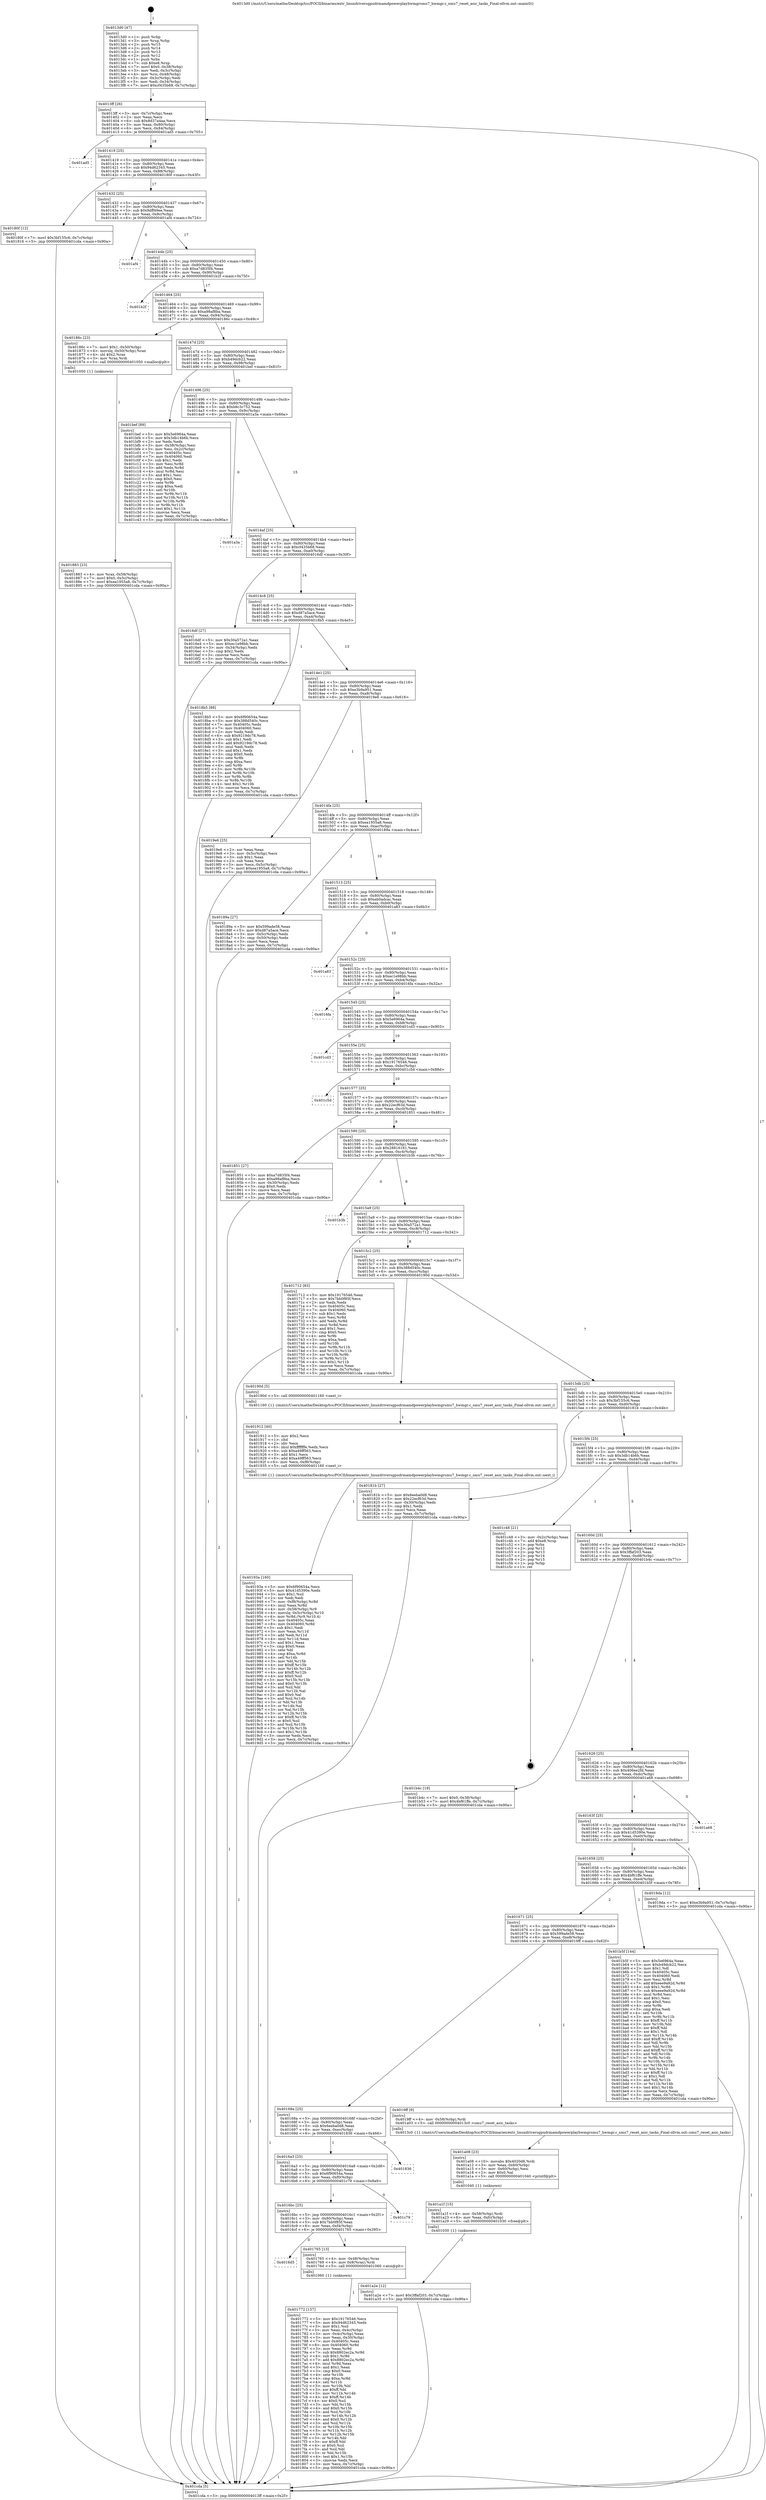 digraph "0x4013d0" {
  label = "0x4013d0 (/mnt/c/Users/mathe/Desktop/tcc/POCII/binaries/extr_linuxdriversgpudrmamdpowerplayhwmgrsmu7_hwmgr.c_smu7_reset_asic_tasks_Final-ollvm.out::main(0))"
  labelloc = "t"
  node[shape=record]

  Entry [label="",width=0.3,height=0.3,shape=circle,fillcolor=black,style=filled]
  "0x4013ff" [label="{
     0x4013ff [26]\l
     | [instrs]\l
     &nbsp;&nbsp;0x4013ff \<+3\>: mov -0x7c(%rbp),%eax\l
     &nbsp;&nbsp;0x401402 \<+2\>: mov %eax,%ecx\l
     &nbsp;&nbsp;0x401404 \<+6\>: sub $0x8d37a4aa,%ecx\l
     &nbsp;&nbsp;0x40140a \<+3\>: mov %eax,-0x80(%rbp)\l
     &nbsp;&nbsp;0x40140d \<+6\>: mov %ecx,-0x84(%rbp)\l
     &nbsp;&nbsp;0x401413 \<+6\>: je 0000000000401ad5 \<main+0x705\>\l
  }"]
  "0x401ad5" [label="{
     0x401ad5\l
  }", style=dashed]
  "0x401419" [label="{
     0x401419 [25]\l
     | [instrs]\l
     &nbsp;&nbsp;0x401419 \<+5\>: jmp 000000000040141e \<main+0x4e\>\l
     &nbsp;&nbsp;0x40141e \<+3\>: mov -0x80(%rbp),%eax\l
     &nbsp;&nbsp;0x401421 \<+5\>: sub $0x94d62345,%eax\l
     &nbsp;&nbsp;0x401426 \<+6\>: mov %eax,-0x88(%rbp)\l
     &nbsp;&nbsp;0x40142c \<+6\>: je 000000000040180f \<main+0x43f\>\l
  }"]
  Exit [label="",width=0.3,height=0.3,shape=circle,fillcolor=black,style=filled,peripheries=2]
  "0x40180f" [label="{
     0x40180f [12]\l
     | [instrs]\l
     &nbsp;&nbsp;0x40180f \<+7\>: movl $0x3bf155c6,-0x7c(%rbp)\l
     &nbsp;&nbsp;0x401816 \<+5\>: jmp 0000000000401cda \<main+0x90a\>\l
  }"]
  "0x401432" [label="{
     0x401432 [25]\l
     | [instrs]\l
     &nbsp;&nbsp;0x401432 \<+5\>: jmp 0000000000401437 \<main+0x67\>\l
     &nbsp;&nbsp;0x401437 \<+3\>: mov -0x80(%rbp),%eax\l
     &nbsp;&nbsp;0x40143a \<+5\>: sub $0x9dff49ee,%eax\l
     &nbsp;&nbsp;0x40143f \<+6\>: mov %eax,-0x8c(%rbp)\l
     &nbsp;&nbsp;0x401445 \<+6\>: je 0000000000401af4 \<main+0x724\>\l
  }"]
  "0x401a2e" [label="{
     0x401a2e [12]\l
     | [instrs]\l
     &nbsp;&nbsp;0x401a2e \<+7\>: movl $0x3ffaf203,-0x7c(%rbp)\l
     &nbsp;&nbsp;0x401a35 \<+5\>: jmp 0000000000401cda \<main+0x90a\>\l
  }"]
  "0x401af4" [label="{
     0x401af4\l
  }", style=dashed]
  "0x40144b" [label="{
     0x40144b [25]\l
     | [instrs]\l
     &nbsp;&nbsp;0x40144b \<+5\>: jmp 0000000000401450 \<main+0x80\>\l
     &nbsp;&nbsp;0x401450 \<+3\>: mov -0x80(%rbp),%eax\l
     &nbsp;&nbsp;0x401453 \<+5\>: sub $0xa7d835f4,%eax\l
     &nbsp;&nbsp;0x401458 \<+6\>: mov %eax,-0x90(%rbp)\l
     &nbsp;&nbsp;0x40145e \<+6\>: je 0000000000401b2f \<main+0x75f\>\l
  }"]
  "0x401a1f" [label="{
     0x401a1f [15]\l
     | [instrs]\l
     &nbsp;&nbsp;0x401a1f \<+4\>: mov -0x58(%rbp),%rdi\l
     &nbsp;&nbsp;0x401a23 \<+6\>: mov %eax,-0xfc(%rbp)\l
     &nbsp;&nbsp;0x401a29 \<+5\>: call 0000000000401030 \<free@plt\>\l
     | [calls]\l
     &nbsp;&nbsp;0x401030 \{1\} (unknown)\l
  }"]
  "0x401b2f" [label="{
     0x401b2f\l
  }", style=dashed]
  "0x401464" [label="{
     0x401464 [25]\l
     | [instrs]\l
     &nbsp;&nbsp;0x401464 \<+5\>: jmp 0000000000401469 \<main+0x99\>\l
     &nbsp;&nbsp;0x401469 \<+3\>: mov -0x80(%rbp),%eax\l
     &nbsp;&nbsp;0x40146c \<+5\>: sub $0xa98af8ba,%eax\l
     &nbsp;&nbsp;0x401471 \<+6\>: mov %eax,-0x94(%rbp)\l
     &nbsp;&nbsp;0x401477 \<+6\>: je 000000000040186c \<main+0x49c\>\l
  }"]
  "0x401a08" [label="{
     0x401a08 [23]\l
     | [instrs]\l
     &nbsp;&nbsp;0x401a08 \<+10\>: movabs $0x4020d6,%rdi\l
     &nbsp;&nbsp;0x401a12 \<+3\>: mov %eax,-0x60(%rbp)\l
     &nbsp;&nbsp;0x401a15 \<+3\>: mov -0x60(%rbp),%esi\l
     &nbsp;&nbsp;0x401a18 \<+2\>: mov $0x0,%al\l
     &nbsp;&nbsp;0x401a1a \<+5\>: call 0000000000401040 \<printf@plt\>\l
     | [calls]\l
     &nbsp;&nbsp;0x401040 \{1\} (unknown)\l
  }"]
  "0x40186c" [label="{
     0x40186c [23]\l
     | [instrs]\l
     &nbsp;&nbsp;0x40186c \<+7\>: movl $0x1,-0x50(%rbp)\l
     &nbsp;&nbsp;0x401873 \<+4\>: movslq -0x50(%rbp),%rax\l
     &nbsp;&nbsp;0x401877 \<+4\>: shl $0x2,%rax\l
     &nbsp;&nbsp;0x40187b \<+3\>: mov %rax,%rdi\l
     &nbsp;&nbsp;0x40187e \<+5\>: call 0000000000401050 \<malloc@plt\>\l
     | [calls]\l
     &nbsp;&nbsp;0x401050 \{1\} (unknown)\l
  }"]
  "0x40147d" [label="{
     0x40147d [25]\l
     | [instrs]\l
     &nbsp;&nbsp;0x40147d \<+5\>: jmp 0000000000401482 \<main+0xb2\>\l
     &nbsp;&nbsp;0x401482 \<+3\>: mov -0x80(%rbp),%eax\l
     &nbsp;&nbsp;0x401485 \<+5\>: sub $0xb49dcb22,%eax\l
     &nbsp;&nbsp;0x40148a \<+6\>: mov %eax,-0x98(%rbp)\l
     &nbsp;&nbsp;0x401490 \<+6\>: je 0000000000401bef \<main+0x81f\>\l
  }"]
  "0x40193a" [label="{
     0x40193a [160]\l
     | [instrs]\l
     &nbsp;&nbsp;0x40193a \<+5\>: mov $0x6f90654a,%ecx\l
     &nbsp;&nbsp;0x40193f \<+5\>: mov $0x41d5390e,%edx\l
     &nbsp;&nbsp;0x401944 \<+3\>: mov $0x1,%sil\l
     &nbsp;&nbsp;0x401947 \<+2\>: xor %edi,%edi\l
     &nbsp;&nbsp;0x401949 \<+7\>: mov -0xf8(%rbp),%r8d\l
     &nbsp;&nbsp;0x401950 \<+4\>: imul %eax,%r8d\l
     &nbsp;&nbsp;0x401954 \<+4\>: mov -0x58(%rbp),%r9\l
     &nbsp;&nbsp;0x401958 \<+4\>: movslq -0x5c(%rbp),%r10\l
     &nbsp;&nbsp;0x40195c \<+4\>: mov %r8d,(%r9,%r10,4)\l
     &nbsp;&nbsp;0x401960 \<+7\>: mov 0x40405c,%eax\l
     &nbsp;&nbsp;0x401967 \<+8\>: mov 0x404060,%r8d\l
     &nbsp;&nbsp;0x40196f \<+3\>: sub $0x1,%edi\l
     &nbsp;&nbsp;0x401972 \<+3\>: mov %eax,%r11d\l
     &nbsp;&nbsp;0x401975 \<+3\>: add %edi,%r11d\l
     &nbsp;&nbsp;0x401978 \<+4\>: imul %r11d,%eax\l
     &nbsp;&nbsp;0x40197c \<+3\>: and $0x1,%eax\l
     &nbsp;&nbsp;0x40197f \<+3\>: cmp $0x0,%eax\l
     &nbsp;&nbsp;0x401982 \<+3\>: sete %bl\l
     &nbsp;&nbsp;0x401985 \<+4\>: cmp $0xa,%r8d\l
     &nbsp;&nbsp;0x401989 \<+4\>: setl %r14b\l
     &nbsp;&nbsp;0x40198d \<+3\>: mov %bl,%r15b\l
     &nbsp;&nbsp;0x401990 \<+4\>: xor $0xff,%r15b\l
     &nbsp;&nbsp;0x401994 \<+3\>: mov %r14b,%r12b\l
     &nbsp;&nbsp;0x401997 \<+4\>: xor $0xff,%r12b\l
     &nbsp;&nbsp;0x40199b \<+4\>: xor $0x0,%sil\l
     &nbsp;&nbsp;0x40199f \<+3\>: mov %r15b,%r13b\l
     &nbsp;&nbsp;0x4019a2 \<+4\>: and $0x0,%r13b\l
     &nbsp;&nbsp;0x4019a6 \<+3\>: and %sil,%bl\l
     &nbsp;&nbsp;0x4019a9 \<+3\>: mov %r12b,%al\l
     &nbsp;&nbsp;0x4019ac \<+2\>: and $0x0,%al\l
     &nbsp;&nbsp;0x4019ae \<+3\>: and %sil,%r14b\l
     &nbsp;&nbsp;0x4019b1 \<+3\>: or %bl,%r13b\l
     &nbsp;&nbsp;0x4019b4 \<+3\>: or %r14b,%al\l
     &nbsp;&nbsp;0x4019b7 \<+3\>: xor %al,%r13b\l
     &nbsp;&nbsp;0x4019ba \<+3\>: or %r12b,%r15b\l
     &nbsp;&nbsp;0x4019bd \<+4\>: xor $0xff,%r15b\l
     &nbsp;&nbsp;0x4019c1 \<+4\>: or $0x0,%sil\l
     &nbsp;&nbsp;0x4019c5 \<+3\>: and %sil,%r15b\l
     &nbsp;&nbsp;0x4019c8 \<+3\>: or %r15b,%r13b\l
     &nbsp;&nbsp;0x4019cb \<+4\>: test $0x1,%r13b\l
     &nbsp;&nbsp;0x4019cf \<+3\>: cmovne %edx,%ecx\l
     &nbsp;&nbsp;0x4019d2 \<+3\>: mov %ecx,-0x7c(%rbp)\l
     &nbsp;&nbsp;0x4019d5 \<+5\>: jmp 0000000000401cda \<main+0x90a\>\l
  }"]
  "0x401bef" [label="{
     0x401bef [89]\l
     | [instrs]\l
     &nbsp;&nbsp;0x401bef \<+5\>: mov $0x5e6964a,%eax\l
     &nbsp;&nbsp;0x401bf4 \<+5\>: mov $0x3db14b6b,%ecx\l
     &nbsp;&nbsp;0x401bf9 \<+2\>: xor %edx,%edx\l
     &nbsp;&nbsp;0x401bfb \<+3\>: mov -0x38(%rbp),%esi\l
     &nbsp;&nbsp;0x401bfe \<+3\>: mov %esi,-0x2c(%rbp)\l
     &nbsp;&nbsp;0x401c01 \<+7\>: mov 0x40405c,%esi\l
     &nbsp;&nbsp;0x401c08 \<+7\>: mov 0x404060,%edi\l
     &nbsp;&nbsp;0x401c0f \<+3\>: sub $0x1,%edx\l
     &nbsp;&nbsp;0x401c12 \<+3\>: mov %esi,%r8d\l
     &nbsp;&nbsp;0x401c15 \<+3\>: add %edx,%r8d\l
     &nbsp;&nbsp;0x401c18 \<+4\>: imul %r8d,%esi\l
     &nbsp;&nbsp;0x401c1c \<+3\>: and $0x1,%esi\l
     &nbsp;&nbsp;0x401c1f \<+3\>: cmp $0x0,%esi\l
     &nbsp;&nbsp;0x401c22 \<+4\>: sete %r9b\l
     &nbsp;&nbsp;0x401c26 \<+3\>: cmp $0xa,%edi\l
     &nbsp;&nbsp;0x401c29 \<+4\>: setl %r10b\l
     &nbsp;&nbsp;0x401c2d \<+3\>: mov %r9b,%r11b\l
     &nbsp;&nbsp;0x401c30 \<+3\>: and %r10b,%r11b\l
     &nbsp;&nbsp;0x401c33 \<+3\>: xor %r10b,%r9b\l
     &nbsp;&nbsp;0x401c36 \<+3\>: or %r9b,%r11b\l
     &nbsp;&nbsp;0x401c39 \<+4\>: test $0x1,%r11b\l
     &nbsp;&nbsp;0x401c3d \<+3\>: cmovne %ecx,%eax\l
     &nbsp;&nbsp;0x401c40 \<+3\>: mov %eax,-0x7c(%rbp)\l
     &nbsp;&nbsp;0x401c43 \<+5\>: jmp 0000000000401cda \<main+0x90a\>\l
  }"]
  "0x401496" [label="{
     0x401496 [25]\l
     | [instrs]\l
     &nbsp;&nbsp;0x401496 \<+5\>: jmp 000000000040149b \<main+0xcb\>\l
     &nbsp;&nbsp;0x40149b \<+3\>: mov -0x80(%rbp),%eax\l
     &nbsp;&nbsp;0x40149e \<+5\>: sub $0xb8c3c752,%eax\l
     &nbsp;&nbsp;0x4014a3 \<+6\>: mov %eax,-0x9c(%rbp)\l
     &nbsp;&nbsp;0x4014a9 \<+6\>: je 0000000000401a3a \<main+0x66a\>\l
  }"]
  "0x401912" [label="{
     0x401912 [40]\l
     | [instrs]\l
     &nbsp;&nbsp;0x401912 \<+5\>: mov $0x2,%ecx\l
     &nbsp;&nbsp;0x401917 \<+1\>: cltd\l
     &nbsp;&nbsp;0x401918 \<+2\>: idiv %ecx\l
     &nbsp;&nbsp;0x40191a \<+6\>: imul $0xfffffffe,%edx,%ecx\l
     &nbsp;&nbsp;0x401920 \<+6\>: sub $0xa49ff563,%ecx\l
     &nbsp;&nbsp;0x401926 \<+3\>: add $0x1,%ecx\l
     &nbsp;&nbsp;0x401929 \<+6\>: add $0xa49ff563,%ecx\l
     &nbsp;&nbsp;0x40192f \<+6\>: mov %ecx,-0xf8(%rbp)\l
     &nbsp;&nbsp;0x401935 \<+5\>: call 0000000000401160 \<next_i\>\l
     | [calls]\l
     &nbsp;&nbsp;0x401160 \{1\} (/mnt/c/Users/mathe/Desktop/tcc/POCII/binaries/extr_linuxdriversgpudrmamdpowerplayhwmgrsmu7_hwmgr.c_smu7_reset_asic_tasks_Final-ollvm.out::next_i)\l
  }"]
  "0x401a3a" [label="{
     0x401a3a\l
  }", style=dashed]
  "0x4014af" [label="{
     0x4014af [25]\l
     | [instrs]\l
     &nbsp;&nbsp;0x4014af \<+5\>: jmp 00000000004014b4 \<main+0xe4\>\l
     &nbsp;&nbsp;0x4014b4 \<+3\>: mov -0x80(%rbp),%eax\l
     &nbsp;&nbsp;0x4014b7 \<+5\>: sub $0xcf435b68,%eax\l
     &nbsp;&nbsp;0x4014bc \<+6\>: mov %eax,-0xa0(%rbp)\l
     &nbsp;&nbsp;0x4014c2 \<+6\>: je 00000000004016df \<main+0x30f\>\l
  }"]
  "0x401883" [label="{
     0x401883 [23]\l
     | [instrs]\l
     &nbsp;&nbsp;0x401883 \<+4\>: mov %rax,-0x58(%rbp)\l
     &nbsp;&nbsp;0x401887 \<+7\>: movl $0x0,-0x5c(%rbp)\l
     &nbsp;&nbsp;0x40188e \<+7\>: movl $0xea1955a8,-0x7c(%rbp)\l
     &nbsp;&nbsp;0x401895 \<+5\>: jmp 0000000000401cda \<main+0x90a\>\l
  }"]
  "0x4016df" [label="{
     0x4016df [27]\l
     | [instrs]\l
     &nbsp;&nbsp;0x4016df \<+5\>: mov $0x30a572a1,%eax\l
     &nbsp;&nbsp;0x4016e4 \<+5\>: mov $0xec1e98bb,%ecx\l
     &nbsp;&nbsp;0x4016e9 \<+3\>: mov -0x34(%rbp),%edx\l
     &nbsp;&nbsp;0x4016ec \<+3\>: cmp $0x2,%edx\l
     &nbsp;&nbsp;0x4016ef \<+3\>: cmovne %ecx,%eax\l
     &nbsp;&nbsp;0x4016f2 \<+3\>: mov %eax,-0x7c(%rbp)\l
     &nbsp;&nbsp;0x4016f5 \<+5\>: jmp 0000000000401cda \<main+0x90a\>\l
  }"]
  "0x4014c8" [label="{
     0x4014c8 [25]\l
     | [instrs]\l
     &nbsp;&nbsp;0x4014c8 \<+5\>: jmp 00000000004014cd \<main+0xfd\>\l
     &nbsp;&nbsp;0x4014cd \<+3\>: mov -0x80(%rbp),%eax\l
     &nbsp;&nbsp;0x4014d0 \<+5\>: sub $0xd87a5ace,%eax\l
     &nbsp;&nbsp;0x4014d5 \<+6\>: mov %eax,-0xa4(%rbp)\l
     &nbsp;&nbsp;0x4014db \<+6\>: je 00000000004018b5 \<main+0x4e5\>\l
  }"]
  "0x401cda" [label="{
     0x401cda [5]\l
     | [instrs]\l
     &nbsp;&nbsp;0x401cda \<+5\>: jmp 00000000004013ff \<main+0x2f\>\l
  }"]
  "0x4013d0" [label="{
     0x4013d0 [47]\l
     | [instrs]\l
     &nbsp;&nbsp;0x4013d0 \<+1\>: push %rbp\l
     &nbsp;&nbsp;0x4013d1 \<+3\>: mov %rsp,%rbp\l
     &nbsp;&nbsp;0x4013d4 \<+2\>: push %r15\l
     &nbsp;&nbsp;0x4013d6 \<+2\>: push %r14\l
     &nbsp;&nbsp;0x4013d8 \<+2\>: push %r13\l
     &nbsp;&nbsp;0x4013da \<+2\>: push %r12\l
     &nbsp;&nbsp;0x4013dc \<+1\>: push %rbx\l
     &nbsp;&nbsp;0x4013dd \<+7\>: sub $0xe8,%rsp\l
     &nbsp;&nbsp;0x4013e4 \<+7\>: movl $0x0,-0x38(%rbp)\l
     &nbsp;&nbsp;0x4013eb \<+3\>: mov %edi,-0x3c(%rbp)\l
     &nbsp;&nbsp;0x4013ee \<+4\>: mov %rsi,-0x48(%rbp)\l
     &nbsp;&nbsp;0x4013f2 \<+3\>: mov -0x3c(%rbp),%edi\l
     &nbsp;&nbsp;0x4013f5 \<+3\>: mov %edi,-0x34(%rbp)\l
     &nbsp;&nbsp;0x4013f8 \<+7\>: movl $0xcf435b68,-0x7c(%rbp)\l
  }"]
  "0x401772" [label="{
     0x401772 [157]\l
     | [instrs]\l
     &nbsp;&nbsp;0x401772 \<+5\>: mov $0x19176546,%ecx\l
     &nbsp;&nbsp;0x401777 \<+5\>: mov $0x94d62345,%edx\l
     &nbsp;&nbsp;0x40177c \<+3\>: mov $0x1,%sil\l
     &nbsp;&nbsp;0x40177f \<+3\>: mov %eax,-0x4c(%rbp)\l
     &nbsp;&nbsp;0x401782 \<+3\>: mov -0x4c(%rbp),%eax\l
     &nbsp;&nbsp;0x401785 \<+3\>: mov %eax,-0x30(%rbp)\l
     &nbsp;&nbsp;0x401788 \<+7\>: mov 0x40405c,%eax\l
     &nbsp;&nbsp;0x40178f \<+8\>: mov 0x404060,%r8d\l
     &nbsp;&nbsp;0x401797 \<+3\>: mov %eax,%r9d\l
     &nbsp;&nbsp;0x40179a \<+7\>: sub $0x8802ec2a,%r9d\l
     &nbsp;&nbsp;0x4017a1 \<+4\>: sub $0x1,%r9d\l
     &nbsp;&nbsp;0x4017a5 \<+7\>: add $0x8802ec2a,%r9d\l
     &nbsp;&nbsp;0x4017ac \<+4\>: imul %r9d,%eax\l
     &nbsp;&nbsp;0x4017b0 \<+3\>: and $0x1,%eax\l
     &nbsp;&nbsp;0x4017b3 \<+3\>: cmp $0x0,%eax\l
     &nbsp;&nbsp;0x4017b6 \<+4\>: sete %r10b\l
     &nbsp;&nbsp;0x4017ba \<+4\>: cmp $0xa,%r8d\l
     &nbsp;&nbsp;0x4017be \<+4\>: setl %r11b\l
     &nbsp;&nbsp;0x4017c2 \<+3\>: mov %r10b,%bl\l
     &nbsp;&nbsp;0x4017c5 \<+3\>: xor $0xff,%bl\l
     &nbsp;&nbsp;0x4017c8 \<+3\>: mov %r11b,%r14b\l
     &nbsp;&nbsp;0x4017cb \<+4\>: xor $0xff,%r14b\l
     &nbsp;&nbsp;0x4017cf \<+4\>: xor $0x0,%sil\l
     &nbsp;&nbsp;0x4017d3 \<+3\>: mov %bl,%r15b\l
     &nbsp;&nbsp;0x4017d6 \<+4\>: and $0x0,%r15b\l
     &nbsp;&nbsp;0x4017da \<+3\>: and %sil,%r10b\l
     &nbsp;&nbsp;0x4017dd \<+3\>: mov %r14b,%r12b\l
     &nbsp;&nbsp;0x4017e0 \<+4\>: and $0x0,%r12b\l
     &nbsp;&nbsp;0x4017e4 \<+3\>: and %sil,%r11b\l
     &nbsp;&nbsp;0x4017e7 \<+3\>: or %r10b,%r15b\l
     &nbsp;&nbsp;0x4017ea \<+3\>: or %r11b,%r12b\l
     &nbsp;&nbsp;0x4017ed \<+3\>: xor %r12b,%r15b\l
     &nbsp;&nbsp;0x4017f0 \<+3\>: or %r14b,%bl\l
     &nbsp;&nbsp;0x4017f3 \<+3\>: xor $0xff,%bl\l
     &nbsp;&nbsp;0x4017f6 \<+4\>: or $0x0,%sil\l
     &nbsp;&nbsp;0x4017fa \<+3\>: and %sil,%bl\l
     &nbsp;&nbsp;0x4017fd \<+3\>: or %bl,%r15b\l
     &nbsp;&nbsp;0x401800 \<+4\>: test $0x1,%r15b\l
     &nbsp;&nbsp;0x401804 \<+3\>: cmovne %edx,%ecx\l
     &nbsp;&nbsp;0x401807 \<+3\>: mov %ecx,-0x7c(%rbp)\l
     &nbsp;&nbsp;0x40180a \<+5\>: jmp 0000000000401cda \<main+0x90a\>\l
  }"]
  "0x4018b5" [label="{
     0x4018b5 [88]\l
     | [instrs]\l
     &nbsp;&nbsp;0x4018b5 \<+5\>: mov $0x6f90654a,%eax\l
     &nbsp;&nbsp;0x4018ba \<+5\>: mov $0x388d540c,%ecx\l
     &nbsp;&nbsp;0x4018bf \<+7\>: mov 0x40405c,%edx\l
     &nbsp;&nbsp;0x4018c6 \<+7\>: mov 0x404060,%esi\l
     &nbsp;&nbsp;0x4018cd \<+2\>: mov %edx,%edi\l
     &nbsp;&nbsp;0x4018cf \<+6\>: sub $0x9219dc78,%edi\l
     &nbsp;&nbsp;0x4018d5 \<+3\>: sub $0x1,%edi\l
     &nbsp;&nbsp;0x4018d8 \<+6\>: add $0x9219dc78,%edi\l
     &nbsp;&nbsp;0x4018de \<+3\>: imul %edi,%edx\l
     &nbsp;&nbsp;0x4018e1 \<+3\>: and $0x1,%edx\l
     &nbsp;&nbsp;0x4018e4 \<+3\>: cmp $0x0,%edx\l
     &nbsp;&nbsp;0x4018e7 \<+4\>: sete %r8b\l
     &nbsp;&nbsp;0x4018eb \<+3\>: cmp $0xa,%esi\l
     &nbsp;&nbsp;0x4018ee \<+4\>: setl %r9b\l
     &nbsp;&nbsp;0x4018f2 \<+3\>: mov %r8b,%r10b\l
     &nbsp;&nbsp;0x4018f5 \<+3\>: and %r9b,%r10b\l
     &nbsp;&nbsp;0x4018f8 \<+3\>: xor %r9b,%r8b\l
     &nbsp;&nbsp;0x4018fb \<+3\>: or %r8b,%r10b\l
     &nbsp;&nbsp;0x4018fe \<+4\>: test $0x1,%r10b\l
     &nbsp;&nbsp;0x401902 \<+3\>: cmovne %ecx,%eax\l
     &nbsp;&nbsp;0x401905 \<+3\>: mov %eax,-0x7c(%rbp)\l
     &nbsp;&nbsp;0x401908 \<+5\>: jmp 0000000000401cda \<main+0x90a\>\l
  }"]
  "0x4014e1" [label="{
     0x4014e1 [25]\l
     | [instrs]\l
     &nbsp;&nbsp;0x4014e1 \<+5\>: jmp 00000000004014e6 \<main+0x116\>\l
     &nbsp;&nbsp;0x4014e6 \<+3\>: mov -0x80(%rbp),%eax\l
     &nbsp;&nbsp;0x4014e9 \<+5\>: sub $0xe3b9a951,%eax\l
     &nbsp;&nbsp;0x4014ee \<+6\>: mov %eax,-0xa8(%rbp)\l
     &nbsp;&nbsp;0x4014f4 \<+6\>: je 00000000004019e6 \<main+0x616\>\l
  }"]
  "0x4016d5" [label="{
     0x4016d5\l
  }", style=dashed]
  "0x4019e6" [label="{
     0x4019e6 [25]\l
     | [instrs]\l
     &nbsp;&nbsp;0x4019e6 \<+2\>: xor %eax,%eax\l
     &nbsp;&nbsp;0x4019e8 \<+3\>: mov -0x5c(%rbp),%ecx\l
     &nbsp;&nbsp;0x4019eb \<+3\>: sub $0x1,%eax\l
     &nbsp;&nbsp;0x4019ee \<+2\>: sub %eax,%ecx\l
     &nbsp;&nbsp;0x4019f0 \<+3\>: mov %ecx,-0x5c(%rbp)\l
     &nbsp;&nbsp;0x4019f3 \<+7\>: movl $0xea1955a8,-0x7c(%rbp)\l
     &nbsp;&nbsp;0x4019fa \<+5\>: jmp 0000000000401cda \<main+0x90a\>\l
  }"]
  "0x4014fa" [label="{
     0x4014fa [25]\l
     | [instrs]\l
     &nbsp;&nbsp;0x4014fa \<+5\>: jmp 00000000004014ff \<main+0x12f\>\l
     &nbsp;&nbsp;0x4014ff \<+3\>: mov -0x80(%rbp),%eax\l
     &nbsp;&nbsp;0x401502 \<+5\>: sub $0xea1955a8,%eax\l
     &nbsp;&nbsp;0x401507 \<+6\>: mov %eax,-0xac(%rbp)\l
     &nbsp;&nbsp;0x40150d \<+6\>: je 000000000040189a \<main+0x4ca\>\l
  }"]
  "0x401765" [label="{
     0x401765 [13]\l
     | [instrs]\l
     &nbsp;&nbsp;0x401765 \<+4\>: mov -0x48(%rbp),%rax\l
     &nbsp;&nbsp;0x401769 \<+4\>: mov 0x8(%rax),%rdi\l
     &nbsp;&nbsp;0x40176d \<+5\>: call 0000000000401060 \<atoi@plt\>\l
     | [calls]\l
     &nbsp;&nbsp;0x401060 \{1\} (unknown)\l
  }"]
  "0x40189a" [label="{
     0x40189a [27]\l
     | [instrs]\l
     &nbsp;&nbsp;0x40189a \<+5\>: mov $0x599ade58,%eax\l
     &nbsp;&nbsp;0x40189f \<+5\>: mov $0xd87a5ace,%ecx\l
     &nbsp;&nbsp;0x4018a4 \<+3\>: mov -0x5c(%rbp),%edx\l
     &nbsp;&nbsp;0x4018a7 \<+3\>: cmp -0x50(%rbp),%edx\l
     &nbsp;&nbsp;0x4018aa \<+3\>: cmovl %ecx,%eax\l
     &nbsp;&nbsp;0x4018ad \<+3\>: mov %eax,-0x7c(%rbp)\l
     &nbsp;&nbsp;0x4018b0 \<+5\>: jmp 0000000000401cda \<main+0x90a\>\l
  }"]
  "0x401513" [label="{
     0x401513 [25]\l
     | [instrs]\l
     &nbsp;&nbsp;0x401513 \<+5\>: jmp 0000000000401518 \<main+0x148\>\l
     &nbsp;&nbsp;0x401518 \<+3\>: mov -0x80(%rbp),%eax\l
     &nbsp;&nbsp;0x40151b \<+5\>: sub $0xeb0adcac,%eax\l
     &nbsp;&nbsp;0x401520 \<+6\>: mov %eax,-0xb0(%rbp)\l
     &nbsp;&nbsp;0x401526 \<+6\>: je 0000000000401a83 \<main+0x6b3\>\l
  }"]
  "0x4016bc" [label="{
     0x4016bc [25]\l
     | [instrs]\l
     &nbsp;&nbsp;0x4016bc \<+5\>: jmp 00000000004016c1 \<main+0x2f1\>\l
     &nbsp;&nbsp;0x4016c1 \<+3\>: mov -0x80(%rbp),%eax\l
     &nbsp;&nbsp;0x4016c4 \<+5\>: sub $0x7bb0f85f,%eax\l
     &nbsp;&nbsp;0x4016c9 \<+6\>: mov %eax,-0xf4(%rbp)\l
     &nbsp;&nbsp;0x4016cf \<+6\>: je 0000000000401765 \<main+0x395\>\l
  }"]
  "0x401a83" [label="{
     0x401a83\l
  }", style=dashed]
  "0x40152c" [label="{
     0x40152c [25]\l
     | [instrs]\l
     &nbsp;&nbsp;0x40152c \<+5\>: jmp 0000000000401531 \<main+0x161\>\l
     &nbsp;&nbsp;0x401531 \<+3\>: mov -0x80(%rbp),%eax\l
     &nbsp;&nbsp;0x401534 \<+5\>: sub $0xec1e98bb,%eax\l
     &nbsp;&nbsp;0x401539 \<+6\>: mov %eax,-0xb4(%rbp)\l
     &nbsp;&nbsp;0x40153f \<+6\>: je 00000000004016fa \<main+0x32a\>\l
  }"]
  "0x401c79" [label="{
     0x401c79\l
  }", style=dashed]
  "0x4016fa" [label="{
     0x4016fa\l
  }", style=dashed]
  "0x401545" [label="{
     0x401545 [25]\l
     | [instrs]\l
     &nbsp;&nbsp;0x401545 \<+5\>: jmp 000000000040154a \<main+0x17a\>\l
     &nbsp;&nbsp;0x40154a \<+3\>: mov -0x80(%rbp),%eax\l
     &nbsp;&nbsp;0x40154d \<+5\>: sub $0x5e6964a,%eax\l
     &nbsp;&nbsp;0x401552 \<+6\>: mov %eax,-0xb8(%rbp)\l
     &nbsp;&nbsp;0x401558 \<+6\>: je 0000000000401cd3 \<main+0x903\>\l
  }"]
  "0x4016a3" [label="{
     0x4016a3 [25]\l
     | [instrs]\l
     &nbsp;&nbsp;0x4016a3 \<+5\>: jmp 00000000004016a8 \<main+0x2d8\>\l
     &nbsp;&nbsp;0x4016a8 \<+3\>: mov -0x80(%rbp),%eax\l
     &nbsp;&nbsp;0x4016ab \<+5\>: sub $0x6f90654a,%eax\l
     &nbsp;&nbsp;0x4016b0 \<+6\>: mov %eax,-0xf0(%rbp)\l
     &nbsp;&nbsp;0x4016b6 \<+6\>: je 0000000000401c79 \<main+0x8a9\>\l
  }"]
  "0x401cd3" [label="{
     0x401cd3\l
  }", style=dashed]
  "0x40155e" [label="{
     0x40155e [25]\l
     | [instrs]\l
     &nbsp;&nbsp;0x40155e \<+5\>: jmp 0000000000401563 \<main+0x193\>\l
     &nbsp;&nbsp;0x401563 \<+3\>: mov -0x80(%rbp),%eax\l
     &nbsp;&nbsp;0x401566 \<+5\>: sub $0x19176546,%eax\l
     &nbsp;&nbsp;0x40156b \<+6\>: mov %eax,-0xbc(%rbp)\l
     &nbsp;&nbsp;0x401571 \<+6\>: je 0000000000401c5d \<main+0x88d\>\l
  }"]
  "0x401836" [label="{
     0x401836\l
  }", style=dashed]
  "0x401c5d" [label="{
     0x401c5d\l
  }", style=dashed]
  "0x401577" [label="{
     0x401577 [25]\l
     | [instrs]\l
     &nbsp;&nbsp;0x401577 \<+5\>: jmp 000000000040157c \<main+0x1ac\>\l
     &nbsp;&nbsp;0x40157c \<+3\>: mov -0x80(%rbp),%eax\l
     &nbsp;&nbsp;0x40157f \<+5\>: sub $0x22ecf63d,%eax\l
     &nbsp;&nbsp;0x401584 \<+6\>: mov %eax,-0xc0(%rbp)\l
     &nbsp;&nbsp;0x40158a \<+6\>: je 0000000000401851 \<main+0x481\>\l
  }"]
  "0x40168a" [label="{
     0x40168a [25]\l
     | [instrs]\l
     &nbsp;&nbsp;0x40168a \<+5\>: jmp 000000000040168f \<main+0x2bf\>\l
     &nbsp;&nbsp;0x40168f \<+3\>: mov -0x80(%rbp),%eax\l
     &nbsp;&nbsp;0x401692 \<+5\>: sub $0x6eeba0d8,%eax\l
     &nbsp;&nbsp;0x401697 \<+6\>: mov %eax,-0xec(%rbp)\l
     &nbsp;&nbsp;0x40169d \<+6\>: je 0000000000401836 \<main+0x466\>\l
  }"]
  "0x401851" [label="{
     0x401851 [27]\l
     | [instrs]\l
     &nbsp;&nbsp;0x401851 \<+5\>: mov $0xa7d835f4,%eax\l
     &nbsp;&nbsp;0x401856 \<+5\>: mov $0xa98af8ba,%ecx\l
     &nbsp;&nbsp;0x40185b \<+3\>: mov -0x30(%rbp),%edx\l
     &nbsp;&nbsp;0x40185e \<+3\>: cmp $0x0,%edx\l
     &nbsp;&nbsp;0x401861 \<+3\>: cmove %ecx,%eax\l
     &nbsp;&nbsp;0x401864 \<+3\>: mov %eax,-0x7c(%rbp)\l
     &nbsp;&nbsp;0x401867 \<+5\>: jmp 0000000000401cda \<main+0x90a\>\l
  }"]
  "0x401590" [label="{
     0x401590 [25]\l
     | [instrs]\l
     &nbsp;&nbsp;0x401590 \<+5\>: jmp 0000000000401595 \<main+0x1c5\>\l
     &nbsp;&nbsp;0x401595 \<+3\>: mov -0x80(%rbp),%eax\l
     &nbsp;&nbsp;0x401598 \<+5\>: sub $0x28816161,%eax\l
     &nbsp;&nbsp;0x40159d \<+6\>: mov %eax,-0xc4(%rbp)\l
     &nbsp;&nbsp;0x4015a3 \<+6\>: je 0000000000401b3b \<main+0x76b\>\l
  }"]
  "0x4019ff" [label="{
     0x4019ff [9]\l
     | [instrs]\l
     &nbsp;&nbsp;0x4019ff \<+4\>: mov -0x58(%rbp),%rdi\l
     &nbsp;&nbsp;0x401a03 \<+5\>: call 00000000004013c0 \<smu7_reset_asic_tasks\>\l
     | [calls]\l
     &nbsp;&nbsp;0x4013c0 \{1\} (/mnt/c/Users/mathe/Desktop/tcc/POCII/binaries/extr_linuxdriversgpudrmamdpowerplayhwmgrsmu7_hwmgr.c_smu7_reset_asic_tasks_Final-ollvm.out::smu7_reset_asic_tasks)\l
  }"]
  "0x401b3b" [label="{
     0x401b3b\l
  }", style=dashed]
  "0x4015a9" [label="{
     0x4015a9 [25]\l
     | [instrs]\l
     &nbsp;&nbsp;0x4015a9 \<+5\>: jmp 00000000004015ae \<main+0x1de\>\l
     &nbsp;&nbsp;0x4015ae \<+3\>: mov -0x80(%rbp),%eax\l
     &nbsp;&nbsp;0x4015b1 \<+5\>: sub $0x30a572a1,%eax\l
     &nbsp;&nbsp;0x4015b6 \<+6\>: mov %eax,-0xc8(%rbp)\l
     &nbsp;&nbsp;0x4015bc \<+6\>: je 0000000000401712 \<main+0x342\>\l
  }"]
  "0x401671" [label="{
     0x401671 [25]\l
     | [instrs]\l
     &nbsp;&nbsp;0x401671 \<+5\>: jmp 0000000000401676 \<main+0x2a6\>\l
     &nbsp;&nbsp;0x401676 \<+3\>: mov -0x80(%rbp),%eax\l
     &nbsp;&nbsp;0x401679 \<+5\>: sub $0x599ade58,%eax\l
     &nbsp;&nbsp;0x40167e \<+6\>: mov %eax,-0xe8(%rbp)\l
     &nbsp;&nbsp;0x401684 \<+6\>: je 00000000004019ff \<main+0x62f\>\l
  }"]
  "0x401712" [label="{
     0x401712 [83]\l
     | [instrs]\l
     &nbsp;&nbsp;0x401712 \<+5\>: mov $0x19176546,%eax\l
     &nbsp;&nbsp;0x401717 \<+5\>: mov $0x7bb0f85f,%ecx\l
     &nbsp;&nbsp;0x40171c \<+2\>: xor %edx,%edx\l
     &nbsp;&nbsp;0x40171e \<+7\>: mov 0x40405c,%esi\l
     &nbsp;&nbsp;0x401725 \<+7\>: mov 0x404060,%edi\l
     &nbsp;&nbsp;0x40172c \<+3\>: sub $0x1,%edx\l
     &nbsp;&nbsp;0x40172f \<+3\>: mov %esi,%r8d\l
     &nbsp;&nbsp;0x401732 \<+3\>: add %edx,%r8d\l
     &nbsp;&nbsp;0x401735 \<+4\>: imul %r8d,%esi\l
     &nbsp;&nbsp;0x401739 \<+3\>: and $0x1,%esi\l
     &nbsp;&nbsp;0x40173c \<+3\>: cmp $0x0,%esi\l
     &nbsp;&nbsp;0x40173f \<+4\>: sete %r9b\l
     &nbsp;&nbsp;0x401743 \<+3\>: cmp $0xa,%edi\l
     &nbsp;&nbsp;0x401746 \<+4\>: setl %r10b\l
     &nbsp;&nbsp;0x40174a \<+3\>: mov %r9b,%r11b\l
     &nbsp;&nbsp;0x40174d \<+3\>: and %r10b,%r11b\l
     &nbsp;&nbsp;0x401750 \<+3\>: xor %r10b,%r9b\l
     &nbsp;&nbsp;0x401753 \<+3\>: or %r9b,%r11b\l
     &nbsp;&nbsp;0x401756 \<+4\>: test $0x1,%r11b\l
     &nbsp;&nbsp;0x40175a \<+3\>: cmovne %ecx,%eax\l
     &nbsp;&nbsp;0x40175d \<+3\>: mov %eax,-0x7c(%rbp)\l
     &nbsp;&nbsp;0x401760 \<+5\>: jmp 0000000000401cda \<main+0x90a\>\l
  }"]
  "0x4015c2" [label="{
     0x4015c2 [25]\l
     | [instrs]\l
     &nbsp;&nbsp;0x4015c2 \<+5\>: jmp 00000000004015c7 \<main+0x1f7\>\l
     &nbsp;&nbsp;0x4015c7 \<+3\>: mov -0x80(%rbp),%eax\l
     &nbsp;&nbsp;0x4015ca \<+5\>: sub $0x388d540c,%eax\l
     &nbsp;&nbsp;0x4015cf \<+6\>: mov %eax,-0xcc(%rbp)\l
     &nbsp;&nbsp;0x4015d5 \<+6\>: je 000000000040190d \<main+0x53d\>\l
  }"]
  "0x401b5f" [label="{
     0x401b5f [144]\l
     | [instrs]\l
     &nbsp;&nbsp;0x401b5f \<+5\>: mov $0x5e6964a,%eax\l
     &nbsp;&nbsp;0x401b64 \<+5\>: mov $0xb49dcb22,%ecx\l
     &nbsp;&nbsp;0x401b69 \<+2\>: mov $0x1,%dl\l
     &nbsp;&nbsp;0x401b6b \<+7\>: mov 0x40405c,%esi\l
     &nbsp;&nbsp;0x401b72 \<+7\>: mov 0x404060,%edi\l
     &nbsp;&nbsp;0x401b79 \<+3\>: mov %esi,%r8d\l
     &nbsp;&nbsp;0x401b7c \<+7\>: add $0xeee9a92d,%r8d\l
     &nbsp;&nbsp;0x401b83 \<+4\>: sub $0x1,%r8d\l
     &nbsp;&nbsp;0x401b87 \<+7\>: sub $0xeee9a92d,%r8d\l
     &nbsp;&nbsp;0x401b8e \<+4\>: imul %r8d,%esi\l
     &nbsp;&nbsp;0x401b92 \<+3\>: and $0x1,%esi\l
     &nbsp;&nbsp;0x401b95 \<+3\>: cmp $0x0,%esi\l
     &nbsp;&nbsp;0x401b98 \<+4\>: sete %r9b\l
     &nbsp;&nbsp;0x401b9c \<+3\>: cmp $0xa,%edi\l
     &nbsp;&nbsp;0x401b9f \<+4\>: setl %r10b\l
     &nbsp;&nbsp;0x401ba3 \<+3\>: mov %r9b,%r11b\l
     &nbsp;&nbsp;0x401ba6 \<+4\>: xor $0xff,%r11b\l
     &nbsp;&nbsp;0x401baa \<+3\>: mov %r10b,%bl\l
     &nbsp;&nbsp;0x401bad \<+3\>: xor $0xff,%bl\l
     &nbsp;&nbsp;0x401bb0 \<+3\>: xor $0x1,%dl\l
     &nbsp;&nbsp;0x401bb3 \<+3\>: mov %r11b,%r14b\l
     &nbsp;&nbsp;0x401bb6 \<+4\>: and $0xff,%r14b\l
     &nbsp;&nbsp;0x401bba \<+3\>: and %dl,%r9b\l
     &nbsp;&nbsp;0x401bbd \<+3\>: mov %bl,%r15b\l
     &nbsp;&nbsp;0x401bc0 \<+4\>: and $0xff,%r15b\l
     &nbsp;&nbsp;0x401bc4 \<+3\>: and %dl,%r10b\l
     &nbsp;&nbsp;0x401bc7 \<+3\>: or %r9b,%r14b\l
     &nbsp;&nbsp;0x401bca \<+3\>: or %r10b,%r15b\l
     &nbsp;&nbsp;0x401bcd \<+3\>: xor %r15b,%r14b\l
     &nbsp;&nbsp;0x401bd0 \<+3\>: or %bl,%r11b\l
     &nbsp;&nbsp;0x401bd3 \<+4\>: xor $0xff,%r11b\l
     &nbsp;&nbsp;0x401bd7 \<+3\>: or $0x1,%dl\l
     &nbsp;&nbsp;0x401bda \<+3\>: and %dl,%r11b\l
     &nbsp;&nbsp;0x401bdd \<+3\>: or %r11b,%r14b\l
     &nbsp;&nbsp;0x401be0 \<+4\>: test $0x1,%r14b\l
     &nbsp;&nbsp;0x401be4 \<+3\>: cmovne %ecx,%eax\l
     &nbsp;&nbsp;0x401be7 \<+3\>: mov %eax,-0x7c(%rbp)\l
     &nbsp;&nbsp;0x401bea \<+5\>: jmp 0000000000401cda \<main+0x90a\>\l
  }"]
  "0x40190d" [label="{
     0x40190d [5]\l
     | [instrs]\l
     &nbsp;&nbsp;0x40190d \<+5\>: call 0000000000401160 \<next_i\>\l
     | [calls]\l
     &nbsp;&nbsp;0x401160 \{1\} (/mnt/c/Users/mathe/Desktop/tcc/POCII/binaries/extr_linuxdriversgpudrmamdpowerplayhwmgrsmu7_hwmgr.c_smu7_reset_asic_tasks_Final-ollvm.out::next_i)\l
  }"]
  "0x4015db" [label="{
     0x4015db [25]\l
     | [instrs]\l
     &nbsp;&nbsp;0x4015db \<+5\>: jmp 00000000004015e0 \<main+0x210\>\l
     &nbsp;&nbsp;0x4015e0 \<+3\>: mov -0x80(%rbp),%eax\l
     &nbsp;&nbsp;0x4015e3 \<+5\>: sub $0x3bf155c6,%eax\l
     &nbsp;&nbsp;0x4015e8 \<+6\>: mov %eax,-0xd0(%rbp)\l
     &nbsp;&nbsp;0x4015ee \<+6\>: je 000000000040181b \<main+0x44b\>\l
  }"]
  "0x401658" [label="{
     0x401658 [25]\l
     | [instrs]\l
     &nbsp;&nbsp;0x401658 \<+5\>: jmp 000000000040165d \<main+0x28d\>\l
     &nbsp;&nbsp;0x40165d \<+3\>: mov -0x80(%rbp),%eax\l
     &nbsp;&nbsp;0x401660 \<+5\>: sub $0x4bf61ffe,%eax\l
     &nbsp;&nbsp;0x401665 \<+6\>: mov %eax,-0xe4(%rbp)\l
     &nbsp;&nbsp;0x40166b \<+6\>: je 0000000000401b5f \<main+0x78f\>\l
  }"]
  "0x40181b" [label="{
     0x40181b [27]\l
     | [instrs]\l
     &nbsp;&nbsp;0x40181b \<+5\>: mov $0x6eeba0d8,%eax\l
     &nbsp;&nbsp;0x401820 \<+5\>: mov $0x22ecf63d,%ecx\l
     &nbsp;&nbsp;0x401825 \<+3\>: mov -0x30(%rbp),%edx\l
     &nbsp;&nbsp;0x401828 \<+3\>: cmp $0x1,%edx\l
     &nbsp;&nbsp;0x40182b \<+3\>: cmovl %ecx,%eax\l
     &nbsp;&nbsp;0x40182e \<+3\>: mov %eax,-0x7c(%rbp)\l
     &nbsp;&nbsp;0x401831 \<+5\>: jmp 0000000000401cda \<main+0x90a\>\l
  }"]
  "0x4015f4" [label="{
     0x4015f4 [25]\l
     | [instrs]\l
     &nbsp;&nbsp;0x4015f4 \<+5\>: jmp 00000000004015f9 \<main+0x229\>\l
     &nbsp;&nbsp;0x4015f9 \<+3\>: mov -0x80(%rbp),%eax\l
     &nbsp;&nbsp;0x4015fc \<+5\>: sub $0x3db14b6b,%eax\l
     &nbsp;&nbsp;0x401601 \<+6\>: mov %eax,-0xd4(%rbp)\l
     &nbsp;&nbsp;0x401607 \<+6\>: je 0000000000401c48 \<main+0x878\>\l
  }"]
  "0x4019da" [label="{
     0x4019da [12]\l
     | [instrs]\l
     &nbsp;&nbsp;0x4019da \<+7\>: movl $0xe3b9a951,-0x7c(%rbp)\l
     &nbsp;&nbsp;0x4019e1 \<+5\>: jmp 0000000000401cda \<main+0x90a\>\l
  }"]
  "0x401c48" [label="{
     0x401c48 [21]\l
     | [instrs]\l
     &nbsp;&nbsp;0x401c48 \<+3\>: mov -0x2c(%rbp),%eax\l
     &nbsp;&nbsp;0x401c4b \<+7\>: add $0xe8,%rsp\l
     &nbsp;&nbsp;0x401c52 \<+1\>: pop %rbx\l
     &nbsp;&nbsp;0x401c53 \<+2\>: pop %r12\l
     &nbsp;&nbsp;0x401c55 \<+2\>: pop %r13\l
     &nbsp;&nbsp;0x401c57 \<+2\>: pop %r14\l
     &nbsp;&nbsp;0x401c59 \<+2\>: pop %r15\l
     &nbsp;&nbsp;0x401c5b \<+1\>: pop %rbp\l
     &nbsp;&nbsp;0x401c5c \<+1\>: ret\l
  }"]
  "0x40160d" [label="{
     0x40160d [25]\l
     | [instrs]\l
     &nbsp;&nbsp;0x40160d \<+5\>: jmp 0000000000401612 \<main+0x242\>\l
     &nbsp;&nbsp;0x401612 \<+3\>: mov -0x80(%rbp),%eax\l
     &nbsp;&nbsp;0x401615 \<+5\>: sub $0x3ffaf203,%eax\l
     &nbsp;&nbsp;0x40161a \<+6\>: mov %eax,-0xd8(%rbp)\l
     &nbsp;&nbsp;0x401620 \<+6\>: je 0000000000401b4c \<main+0x77c\>\l
  }"]
  "0x40163f" [label="{
     0x40163f [25]\l
     | [instrs]\l
     &nbsp;&nbsp;0x40163f \<+5\>: jmp 0000000000401644 \<main+0x274\>\l
     &nbsp;&nbsp;0x401644 \<+3\>: mov -0x80(%rbp),%eax\l
     &nbsp;&nbsp;0x401647 \<+5\>: sub $0x41d5390e,%eax\l
     &nbsp;&nbsp;0x40164c \<+6\>: mov %eax,-0xe0(%rbp)\l
     &nbsp;&nbsp;0x401652 \<+6\>: je 00000000004019da \<main+0x60a\>\l
  }"]
  "0x401b4c" [label="{
     0x401b4c [19]\l
     | [instrs]\l
     &nbsp;&nbsp;0x401b4c \<+7\>: movl $0x0,-0x38(%rbp)\l
     &nbsp;&nbsp;0x401b53 \<+7\>: movl $0x4bf61ffe,-0x7c(%rbp)\l
     &nbsp;&nbsp;0x401b5a \<+5\>: jmp 0000000000401cda \<main+0x90a\>\l
  }"]
  "0x401626" [label="{
     0x401626 [25]\l
     | [instrs]\l
     &nbsp;&nbsp;0x401626 \<+5\>: jmp 000000000040162b \<main+0x25b\>\l
     &nbsp;&nbsp;0x40162b \<+3\>: mov -0x80(%rbp),%eax\l
     &nbsp;&nbsp;0x40162e \<+5\>: sub $0x406ee2fd,%eax\l
     &nbsp;&nbsp;0x401633 \<+6\>: mov %eax,-0xdc(%rbp)\l
     &nbsp;&nbsp;0x401639 \<+6\>: je 0000000000401a68 \<main+0x698\>\l
  }"]
  "0x401a68" [label="{
     0x401a68\l
  }", style=dashed]
  Entry -> "0x4013d0" [label=" 1"]
  "0x4013ff" -> "0x401ad5" [label=" 0"]
  "0x4013ff" -> "0x401419" [label=" 18"]
  "0x401c48" -> Exit [label=" 1"]
  "0x401419" -> "0x40180f" [label=" 1"]
  "0x401419" -> "0x401432" [label=" 17"]
  "0x401bef" -> "0x401cda" [label=" 1"]
  "0x401432" -> "0x401af4" [label=" 0"]
  "0x401432" -> "0x40144b" [label=" 17"]
  "0x401b5f" -> "0x401cda" [label=" 1"]
  "0x40144b" -> "0x401b2f" [label=" 0"]
  "0x40144b" -> "0x401464" [label=" 17"]
  "0x401b4c" -> "0x401cda" [label=" 1"]
  "0x401464" -> "0x40186c" [label=" 1"]
  "0x401464" -> "0x40147d" [label=" 16"]
  "0x401a2e" -> "0x401cda" [label=" 1"]
  "0x40147d" -> "0x401bef" [label=" 1"]
  "0x40147d" -> "0x401496" [label=" 15"]
  "0x401a1f" -> "0x401a2e" [label=" 1"]
  "0x401496" -> "0x401a3a" [label=" 0"]
  "0x401496" -> "0x4014af" [label=" 15"]
  "0x401a08" -> "0x401a1f" [label=" 1"]
  "0x4014af" -> "0x4016df" [label=" 1"]
  "0x4014af" -> "0x4014c8" [label=" 14"]
  "0x4016df" -> "0x401cda" [label=" 1"]
  "0x4013d0" -> "0x4013ff" [label=" 1"]
  "0x401cda" -> "0x4013ff" [label=" 17"]
  "0x4019ff" -> "0x401a08" [label=" 1"]
  "0x4014c8" -> "0x4018b5" [label=" 1"]
  "0x4014c8" -> "0x4014e1" [label=" 13"]
  "0x4019e6" -> "0x401cda" [label=" 1"]
  "0x4014e1" -> "0x4019e6" [label=" 1"]
  "0x4014e1" -> "0x4014fa" [label=" 12"]
  "0x4019da" -> "0x401cda" [label=" 1"]
  "0x4014fa" -> "0x40189a" [label=" 2"]
  "0x4014fa" -> "0x401513" [label=" 10"]
  "0x40193a" -> "0x401cda" [label=" 1"]
  "0x401513" -> "0x401a83" [label=" 0"]
  "0x401513" -> "0x40152c" [label=" 10"]
  "0x40190d" -> "0x401912" [label=" 1"]
  "0x40152c" -> "0x4016fa" [label=" 0"]
  "0x40152c" -> "0x401545" [label=" 10"]
  "0x4018b5" -> "0x401cda" [label=" 1"]
  "0x401545" -> "0x401cd3" [label=" 0"]
  "0x401545" -> "0x40155e" [label=" 10"]
  "0x401883" -> "0x401cda" [label=" 1"]
  "0x40155e" -> "0x401c5d" [label=" 0"]
  "0x40155e" -> "0x401577" [label=" 10"]
  "0x40186c" -> "0x401883" [label=" 1"]
  "0x401577" -> "0x401851" [label=" 1"]
  "0x401577" -> "0x401590" [label=" 9"]
  "0x40181b" -> "0x401cda" [label=" 1"]
  "0x401590" -> "0x401b3b" [label=" 0"]
  "0x401590" -> "0x4015a9" [label=" 9"]
  "0x40180f" -> "0x401cda" [label=" 1"]
  "0x4015a9" -> "0x401712" [label=" 1"]
  "0x4015a9" -> "0x4015c2" [label=" 8"]
  "0x401712" -> "0x401cda" [label=" 1"]
  "0x401765" -> "0x401772" [label=" 1"]
  "0x4015c2" -> "0x40190d" [label=" 1"]
  "0x4015c2" -> "0x4015db" [label=" 7"]
  "0x4016bc" -> "0x4016d5" [label=" 0"]
  "0x4015db" -> "0x40181b" [label=" 1"]
  "0x4015db" -> "0x4015f4" [label=" 6"]
  "0x401912" -> "0x40193a" [label=" 1"]
  "0x4015f4" -> "0x401c48" [label=" 1"]
  "0x4015f4" -> "0x40160d" [label=" 5"]
  "0x4016a3" -> "0x4016bc" [label=" 1"]
  "0x40160d" -> "0x401b4c" [label=" 1"]
  "0x40160d" -> "0x401626" [label=" 4"]
  "0x40189a" -> "0x401cda" [label=" 2"]
  "0x401626" -> "0x401a68" [label=" 0"]
  "0x401626" -> "0x40163f" [label=" 4"]
  "0x4016a3" -> "0x401c79" [label=" 0"]
  "0x40163f" -> "0x4019da" [label=" 1"]
  "0x40163f" -> "0x401658" [label=" 3"]
  "0x4016bc" -> "0x401765" [label=" 1"]
  "0x401658" -> "0x401b5f" [label=" 1"]
  "0x401658" -> "0x401671" [label=" 2"]
  "0x401772" -> "0x401cda" [label=" 1"]
  "0x401671" -> "0x4019ff" [label=" 1"]
  "0x401671" -> "0x40168a" [label=" 1"]
  "0x401851" -> "0x401cda" [label=" 1"]
  "0x40168a" -> "0x401836" [label=" 0"]
  "0x40168a" -> "0x4016a3" [label=" 1"]
}
